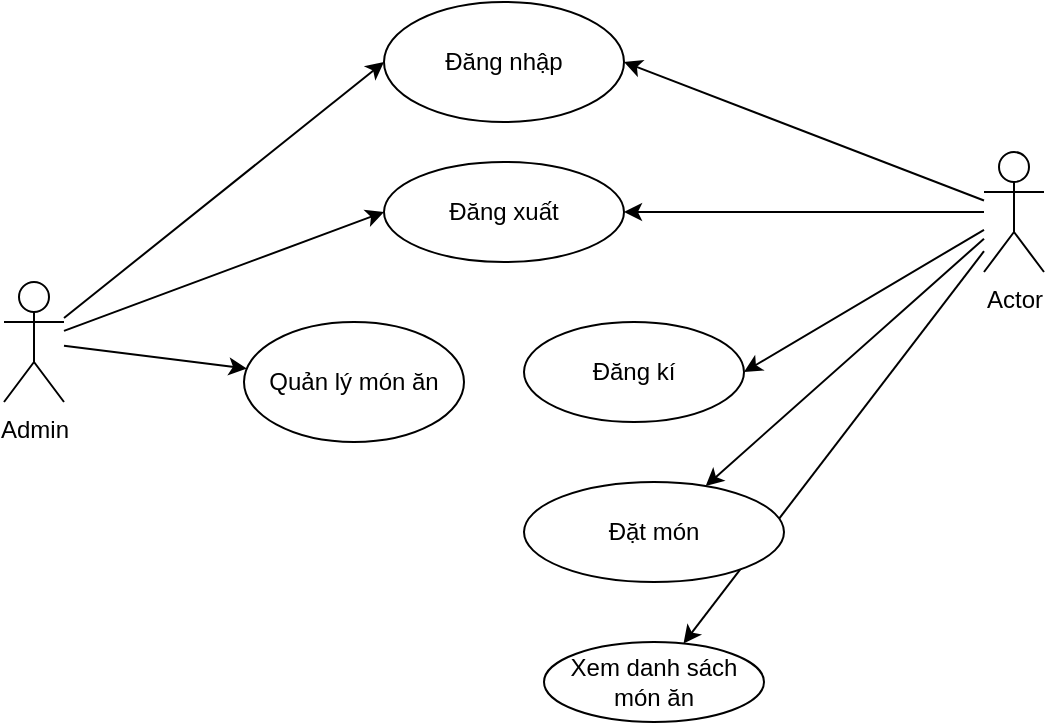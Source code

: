 <mxfile version="22.1.21" type="github" pages="6">
  <diagram name="Use case" id="mpMJyDYdaPoPcS2GBAiS">
    <mxGraphModel dx="654" dy="639" grid="1" gridSize="10" guides="1" tooltips="1" connect="1" arrows="1" fold="1" page="1" pageScale="1" pageWidth="827" pageHeight="1169" math="0" shadow="0">
      <root>
        <mxCell id="0" />
        <mxCell id="1" parent="0" />
        <mxCell id="nY-3NJ72iMNnkn_AkGez-4" style="rounded=0;orthogonalLoop=1;jettySize=auto;html=1;entryX=0;entryY=0.5;entryDx=0;entryDy=0;" edge="1" parent="1" source="nY-3NJ72iMNnkn_AkGez-1" target="nY-3NJ72iMNnkn_AkGez-3">
          <mxGeometry relative="1" as="geometry" />
        </mxCell>
        <mxCell id="nY-3NJ72iMNnkn_AkGez-6" style="rounded=0;orthogonalLoop=1;jettySize=auto;html=1;entryX=0;entryY=0.5;entryDx=0;entryDy=0;" edge="1" parent="1" source="nY-3NJ72iMNnkn_AkGez-1" target="nY-3NJ72iMNnkn_AkGez-5">
          <mxGeometry relative="1" as="geometry" />
        </mxCell>
        <mxCell id="nY-3NJ72iMNnkn_AkGez-8" style="rounded=0;orthogonalLoop=1;jettySize=auto;html=1;" edge="1" parent="1" source="nY-3NJ72iMNnkn_AkGez-1" target="nY-3NJ72iMNnkn_AkGez-7">
          <mxGeometry relative="1" as="geometry" />
        </mxCell>
        <mxCell id="nY-3NJ72iMNnkn_AkGez-1" value="Admin" style="shape=umlActor;verticalLabelPosition=bottom;verticalAlign=top;html=1;outlineConnect=0;" vertex="1" parent="1">
          <mxGeometry x="130" y="300" width="30" height="60" as="geometry" />
        </mxCell>
        <mxCell id="nY-3NJ72iMNnkn_AkGez-3" value="Đăng nhập" style="ellipse;whiteSpace=wrap;html=1;" vertex="1" parent="1">
          <mxGeometry x="320" y="160" width="120" height="60" as="geometry" />
        </mxCell>
        <mxCell id="nY-3NJ72iMNnkn_AkGez-5" value="Đăng xuất" style="ellipse;whiteSpace=wrap;html=1;" vertex="1" parent="1">
          <mxGeometry x="320" y="240" width="120" height="50" as="geometry" />
        </mxCell>
        <mxCell id="nY-3NJ72iMNnkn_AkGez-7" value="Quản lý món ăn" style="ellipse;whiteSpace=wrap;html=1;" vertex="1" parent="1">
          <mxGeometry x="250" y="320" width="110" height="60" as="geometry" />
        </mxCell>
        <mxCell id="nY-3NJ72iMNnkn_AkGez-12" style="rounded=0;orthogonalLoop=1;jettySize=auto;html=1;entryX=1;entryY=0.5;entryDx=0;entryDy=0;" edge="1" parent="1" source="nY-3NJ72iMNnkn_AkGez-11" target="nY-3NJ72iMNnkn_AkGez-3">
          <mxGeometry relative="1" as="geometry" />
        </mxCell>
        <mxCell id="nY-3NJ72iMNnkn_AkGez-13" style="edgeStyle=orthogonalEdgeStyle;rounded=0;orthogonalLoop=1;jettySize=auto;html=1;entryX=1;entryY=0.5;entryDx=0;entryDy=0;" edge="1" parent="1" source="nY-3NJ72iMNnkn_AkGez-11" target="nY-3NJ72iMNnkn_AkGez-5">
          <mxGeometry relative="1" as="geometry" />
        </mxCell>
        <mxCell id="nY-3NJ72iMNnkn_AkGez-15" style="rounded=0;orthogonalLoop=1;jettySize=auto;html=1;entryX=1;entryY=0.5;entryDx=0;entryDy=0;" edge="1" parent="1" source="nY-3NJ72iMNnkn_AkGez-11" target="nY-3NJ72iMNnkn_AkGez-14">
          <mxGeometry relative="1" as="geometry" />
        </mxCell>
        <mxCell id="nY-3NJ72iMNnkn_AkGez-17" style="rounded=0;orthogonalLoop=1;jettySize=auto;html=1;" edge="1" parent="1" source="nY-3NJ72iMNnkn_AkGez-11" target="nY-3NJ72iMNnkn_AkGez-16">
          <mxGeometry relative="1" as="geometry" />
        </mxCell>
        <mxCell id="nY-3NJ72iMNnkn_AkGez-19" style="rounded=0;orthogonalLoop=1;jettySize=auto;html=1;" edge="1" parent="1" source="nY-3NJ72iMNnkn_AkGez-11" target="nY-3NJ72iMNnkn_AkGez-18">
          <mxGeometry relative="1" as="geometry" />
        </mxCell>
        <mxCell id="nY-3NJ72iMNnkn_AkGez-11" value="Actor" style="shape=umlActor;verticalLabelPosition=bottom;verticalAlign=top;html=1;outlineConnect=0;" vertex="1" parent="1">
          <mxGeometry x="620" y="235" width="30" height="60" as="geometry" />
        </mxCell>
        <mxCell id="nY-3NJ72iMNnkn_AkGez-14" value="Đăng kí" style="ellipse;whiteSpace=wrap;html=1;" vertex="1" parent="1">
          <mxGeometry x="390" y="320" width="110" height="50" as="geometry" />
        </mxCell>
        <mxCell id="nY-3NJ72iMNnkn_AkGez-16" value="Đặt món" style="ellipse;whiteSpace=wrap;html=1;" vertex="1" parent="1">
          <mxGeometry x="390" y="400" width="130" height="50" as="geometry" />
        </mxCell>
        <mxCell id="nY-3NJ72iMNnkn_AkGez-18" value="Xem danh sách món ăn" style="ellipse;whiteSpace=wrap;html=1;" vertex="1" parent="1">
          <mxGeometry x="400" y="480" width="110" height="40" as="geometry" />
        </mxCell>
      </root>
    </mxGraphModel>
  </diagram>
  <diagram id="AqOxCdOA8mYvo1WmqbB1" name="Đăng nhập - Admin">
    <mxGraphModel dx="654" dy="639" grid="1" gridSize="10" guides="1" tooltips="1" connect="1" arrows="1" fold="1" page="1" pageScale="1" pageWidth="827" pageHeight="1169" math="0" shadow="0">
      <root>
        <mxCell id="0" />
        <mxCell id="1" parent="0" />
        <mxCell id="blza4ACzWi_TpB1lWASu-1" value="" style="ellipse;html=1;shape=startState;fillColor=#000000;strokeColor=#ff0000;" vertex="1" parent="1">
          <mxGeometry x="320" y="290" width="30" height="30" as="geometry" />
        </mxCell>
        <mxCell id="blza4ACzWi_TpB1lWASu-2" value="" style="edgeStyle=orthogonalEdgeStyle;html=1;verticalAlign=bottom;endArrow=open;endSize=8;strokeColor=#ff0000;rounded=0;" edge="1" source="blza4ACzWi_TpB1lWASu-1" parent="1" target="blza4ACzWi_TpB1lWASu-3">
          <mxGeometry relative="1" as="geometry">
            <mxPoint x="335" y="380" as="targetPoint" />
          </mxGeometry>
        </mxCell>
        <mxCell id="blza4ACzWi_TpB1lWASu-5" value="" style="edgeStyle=orthogonalEdgeStyle;rounded=0;orthogonalLoop=1;jettySize=auto;html=1;" edge="1" parent="1" source="blza4ACzWi_TpB1lWASu-3" target="blza4ACzWi_TpB1lWASu-4">
          <mxGeometry relative="1" as="geometry" />
        </mxCell>
        <mxCell id="blza4ACzWi_TpB1lWASu-3" value="Nhập tài khoản và mật khẩu" style="rounded=1;whiteSpace=wrap;html=1;" vertex="1" parent="1">
          <mxGeometry x="275" y="400" width="120" height="60" as="geometry" />
        </mxCell>
        <mxCell id="blza4ACzWi_TpB1lWASu-7" value="" style="edgeStyle=orthogonalEdgeStyle;rounded=0;orthogonalLoop=1;jettySize=auto;html=1;" edge="1" parent="1" source="blza4ACzWi_TpB1lWASu-4" target="blza4ACzWi_TpB1lWASu-6">
          <mxGeometry relative="1" as="geometry" />
        </mxCell>
        <mxCell id="blza4ACzWi_TpB1lWASu-10" value="Sai" style="edgeLabel;html=1;align=center;verticalAlign=middle;resizable=0;points=[];" vertex="1" connectable="0" parent="blza4ACzWi_TpB1lWASu-7">
          <mxGeometry x="-0.148" y="-1" relative="1" as="geometry">
            <mxPoint as="offset" />
          </mxGeometry>
        </mxCell>
        <mxCell id="blza4ACzWi_TpB1lWASu-12" style="edgeStyle=orthogonalEdgeStyle;rounded=0;orthogonalLoop=1;jettySize=auto;html=1;" edge="1" parent="1" source="blza4ACzWi_TpB1lWASu-4" target="blza4ACzWi_TpB1lWASu-11">
          <mxGeometry relative="1" as="geometry" />
        </mxCell>
        <mxCell id="blza4ACzWi_TpB1lWASu-13" value="Đúng" style="edgeLabel;html=1;align=center;verticalAlign=middle;resizable=0;points=[];" vertex="1" connectable="0" parent="blza4ACzWi_TpB1lWASu-12">
          <mxGeometry x="-0.089" relative="1" as="geometry">
            <mxPoint as="offset" />
          </mxGeometry>
        </mxCell>
        <mxCell id="blza4ACzWi_TpB1lWASu-4" value="" style="rhombus;whiteSpace=wrap;html=1;" vertex="1" parent="1">
          <mxGeometry x="295" y="520" width="80" height="80" as="geometry" />
        </mxCell>
        <mxCell id="blza4ACzWi_TpB1lWASu-8" style="rounded=0;orthogonalLoop=1;jettySize=auto;html=1;entryX=1;entryY=0.5;entryDx=0;entryDy=0;" edge="1" parent="1" source="blza4ACzWi_TpB1lWASu-6" target="blza4ACzWi_TpB1lWASu-3">
          <mxGeometry relative="1" as="geometry" />
        </mxCell>
        <mxCell id="blza4ACzWi_TpB1lWASu-6" value="Hiển thị thông báo yêu cầu đăng nhập lại" style="rounded=1;whiteSpace=wrap;html=1;" vertex="1" parent="1">
          <mxGeometry x="490" y="530" width="120" height="60" as="geometry" />
        </mxCell>
        <mxCell id="blza4ACzWi_TpB1lWASu-15" style="edgeStyle=orthogonalEdgeStyle;rounded=0;orthogonalLoop=1;jettySize=auto;html=1;" edge="1" parent="1" source="blza4ACzWi_TpB1lWASu-11" target="blza4ACzWi_TpB1lWASu-14">
          <mxGeometry relative="1" as="geometry" />
        </mxCell>
        <mxCell id="blza4ACzWi_TpB1lWASu-11" value="Hiện trang home admin" style="rounded=1;whiteSpace=wrap;html=1;" vertex="1" parent="1">
          <mxGeometry x="275" y="690" width="120" height="60" as="geometry" />
        </mxCell>
        <mxCell id="blza4ACzWi_TpB1lWASu-14" value="" style="ellipse;html=1;shape=endState;fillColor=#000000;strokeColor=#ff0000;" vertex="1" parent="1">
          <mxGeometry x="570" y="705" width="30" height="30" as="geometry" />
        </mxCell>
      </root>
    </mxGraphModel>
  </diagram>
  <diagram id="J2IuV96Kv4DJBF7Jc1JT" name="Đăng nhập - User">
    <mxGraphModel dx="654" dy="639" grid="1" gridSize="10" guides="1" tooltips="1" connect="1" arrows="1" fold="1" page="1" pageScale="1" pageWidth="827" pageHeight="1169" math="0" shadow="0">
      <root>
        <mxCell id="0" />
        <mxCell id="1" parent="0" />
        <mxCell id="LABqQh0dxuONPyVLqwXV-1" value="" style="ellipse;html=1;shape=startState;fillColor=#000000;strokeColor=#ff0000;" vertex="1" parent="1">
          <mxGeometry x="320" y="290" width="30" height="30" as="geometry" />
        </mxCell>
        <mxCell id="LABqQh0dxuONPyVLqwXV-2" value="" style="edgeStyle=orthogonalEdgeStyle;html=1;verticalAlign=bottom;endArrow=open;endSize=8;strokeColor=#ff0000;rounded=0;" edge="1" parent="1" source="LABqQh0dxuONPyVLqwXV-1" target="LABqQh0dxuONPyVLqwXV-4">
          <mxGeometry relative="1" as="geometry">
            <mxPoint x="335" y="380" as="targetPoint" />
          </mxGeometry>
        </mxCell>
        <mxCell id="LABqQh0dxuONPyVLqwXV-3" value="" style="edgeStyle=orthogonalEdgeStyle;rounded=0;orthogonalLoop=1;jettySize=auto;html=1;" edge="1" parent="1" source="LABqQh0dxuONPyVLqwXV-4" target="LABqQh0dxuONPyVLqwXV-9">
          <mxGeometry relative="1" as="geometry" />
        </mxCell>
        <mxCell id="LABqQh0dxuONPyVLqwXV-4" value="Nhập email và mật khẩu" style="rounded=1;whiteSpace=wrap;html=1;" vertex="1" parent="1">
          <mxGeometry x="275" y="400" width="120" height="60" as="geometry" />
        </mxCell>
        <mxCell id="LABqQh0dxuONPyVLqwXV-5" value="" style="edgeStyle=orthogonalEdgeStyle;rounded=0;orthogonalLoop=1;jettySize=auto;html=1;" edge="1" parent="1" source="LABqQh0dxuONPyVLqwXV-9" target="LABqQh0dxuONPyVLqwXV-11">
          <mxGeometry relative="1" as="geometry" />
        </mxCell>
        <mxCell id="LABqQh0dxuONPyVLqwXV-6" value="Sai" style="edgeLabel;html=1;align=center;verticalAlign=middle;resizable=0;points=[];" vertex="1" connectable="0" parent="LABqQh0dxuONPyVLqwXV-5">
          <mxGeometry x="-0.148" y="-1" relative="1" as="geometry">
            <mxPoint as="offset" />
          </mxGeometry>
        </mxCell>
        <mxCell id="LABqQh0dxuONPyVLqwXV-7" style="edgeStyle=orthogonalEdgeStyle;rounded=0;orthogonalLoop=1;jettySize=auto;html=1;" edge="1" parent="1" source="LABqQh0dxuONPyVLqwXV-9" target="LABqQh0dxuONPyVLqwXV-13">
          <mxGeometry relative="1" as="geometry" />
        </mxCell>
        <mxCell id="LABqQh0dxuONPyVLqwXV-8" value="Đúng" style="edgeLabel;html=1;align=center;verticalAlign=middle;resizable=0;points=[];" vertex="1" connectable="0" parent="LABqQh0dxuONPyVLqwXV-7">
          <mxGeometry x="-0.089" relative="1" as="geometry">
            <mxPoint as="offset" />
          </mxGeometry>
        </mxCell>
        <mxCell id="LABqQh0dxuONPyVLqwXV-9" value="" style="rhombus;whiteSpace=wrap;html=1;" vertex="1" parent="1">
          <mxGeometry x="295" y="520" width="80" height="80" as="geometry" />
        </mxCell>
        <mxCell id="LABqQh0dxuONPyVLqwXV-10" style="rounded=0;orthogonalLoop=1;jettySize=auto;html=1;entryX=1;entryY=0.5;entryDx=0;entryDy=0;" edge="1" parent="1" source="LABqQh0dxuONPyVLqwXV-11" target="LABqQh0dxuONPyVLqwXV-4">
          <mxGeometry relative="1" as="geometry" />
        </mxCell>
        <mxCell id="LABqQh0dxuONPyVLqwXV-11" value="Hiển thị thông báo yêu cầu đăng nhập lại" style="rounded=1;whiteSpace=wrap;html=1;" vertex="1" parent="1">
          <mxGeometry x="490" y="530" width="120" height="60" as="geometry" />
        </mxCell>
        <mxCell id="LABqQh0dxuONPyVLqwXV-12" style="edgeStyle=orthogonalEdgeStyle;rounded=0;orthogonalLoop=1;jettySize=auto;html=1;" edge="1" parent="1" source="LABqQh0dxuONPyVLqwXV-13" target="LABqQh0dxuONPyVLqwXV-14">
          <mxGeometry relative="1" as="geometry" />
        </mxCell>
        <mxCell id="LABqQh0dxuONPyVLqwXV-13" value="Hiện trang home" style="rounded=1;whiteSpace=wrap;html=1;" vertex="1" parent="1">
          <mxGeometry x="275" y="690" width="120" height="60" as="geometry" />
        </mxCell>
        <mxCell id="LABqQh0dxuONPyVLqwXV-14" value="" style="ellipse;html=1;shape=endState;fillColor=#000000;strokeColor=#ff0000;" vertex="1" parent="1">
          <mxGeometry x="570" y="705" width="30" height="30" as="geometry" />
        </mxCell>
      </root>
    </mxGraphModel>
  </diagram>
  <diagram id="S1aZoxgn7TNz9Jy71Mcq" name="Mua hàng">
    <mxGraphModel dx="654" dy="639" grid="1" gridSize="10" guides="1" tooltips="1" connect="1" arrows="1" fold="1" page="1" pageScale="1" pageWidth="827" pageHeight="1169" math="0" shadow="0">
      <root>
        <mxCell id="0" />
        <mxCell id="1" parent="0" />
        <mxCell id="FfBR_pvS5pqYWKKcwoe9-2" value="" style="ellipse;html=1;shape=startState;fillColor=#000000;strokeColor=#ff0000;" vertex="1" parent="1">
          <mxGeometry x="320" y="290" width="30" height="30" as="geometry" />
        </mxCell>
        <mxCell id="FfBR_pvS5pqYWKKcwoe9-3" value="" style="html=1;verticalAlign=bottom;endArrow=open;endSize=8;strokeColor=#ff0000;rounded=0;" edge="1" source="FfBR_pvS5pqYWKKcwoe9-2" parent="1" target="FfBR_pvS5pqYWKKcwoe9-4">
          <mxGeometry relative="1" as="geometry">
            <mxPoint x="335" y="380" as="targetPoint" />
          </mxGeometry>
        </mxCell>
        <mxCell id="FfBR_pvS5pqYWKKcwoe9-6" value="" style="edgeStyle=orthogonalEdgeStyle;rounded=0;orthogonalLoop=1;jettySize=auto;html=1;" edge="1" parent="1" source="FfBR_pvS5pqYWKKcwoe9-4" target="FfBR_pvS5pqYWKKcwoe9-5">
          <mxGeometry relative="1" as="geometry" />
        </mxCell>
        <mxCell id="FfBR_pvS5pqYWKKcwoe9-4" value="Chọn món ăn" style="rounded=1;whiteSpace=wrap;html=1;" vertex="1" parent="1">
          <mxGeometry x="275" y="380" width="120" height="60" as="geometry" />
        </mxCell>
        <mxCell id="FfBR_pvS5pqYWKKcwoe9-8" value="" style="edgeStyle=orthogonalEdgeStyle;rounded=0;orthogonalLoop=1;jettySize=auto;html=1;" edge="1" parent="1" source="FfBR_pvS5pqYWKKcwoe9-5" target="FfBR_pvS5pqYWKKcwoe9-7">
          <mxGeometry relative="1" as="geometry" />
        </mxCell>
        <mxCell id="FfBR_pvS5pqYWKKcwoe9-10" value="" style="edgeStyle=orthogonalEdgeStyle;rounded=0;orthogonalLoop=1;jettySize=auto;html=1;" edge="1" parent="1" source="FfBR_pvS5pqYWKKcwoe9-5" target="FfBR_pvS5pqYWKKcwoe9-9">
          <mxGeometry relative="1" as="geometry" />
        </mxCell>
        <mxCell id="FfBR_pvS5pqYWKKcwoe9-5" value="" style="rhombus;whiteSpace=wrap;html=1;rounded=1;" vertex="1" parent="1">
          <mxGeometry x="295" y="510" width="80" height="80" as="geometry" />
        </mxCell>
        <mxCell id="FfBR_pvS5pqYWKKcwoe9-7" value="Hiển thị thông báo lỗi&amp;nbsp;" style="whiteSpace=wrap;html=1;rounded=1;" vertex="1" parent="1">
          <mxGeometry x="435" y="520" width="120" height="60" as="geometry" />
        </mxCell>
        <mxCell id="FfBR_pvS5pqYWKKcwoe9-12" value="" style="edgeStyle=orthogonalEdgeStyle;rounded=0;orthogonalLoop=1;jettySize=auto;html=1;" edge="1" parent="1" source="FfBR_pvS5pqYWKKcwoe9-9" target="FfBR_pvS5pqYWKKcwoe9-11">
          <mxGeometry relative="1" as="geometry" />
        </mxCell>
        <mxCell id="FfBR_pvS5pqYWKKcwoe9-9" value="Hiển thị món ăn và chọn số lượng món ăn" style="whiteSpace=wrap;html=1;rounded=1;" vertex="1" parent="1">
          <mxGeometry x="275" y="680" width="120" height="60" as="geometry" />
        </mxCell>
        <mxCell id="FfBR_pvS5pqYWKKcwoe9-14" value="" style="edgeStyle=orthogonalEdgeStyle;rounded=0;orthogonalLoop=1;jettySize=auto;html=1;" edge="1" parent="1" source="FfBR_pvS5pqYWKKcwoe9-11" target="FfBR_pvS5pqYWKKcwoe9-13">
          <mxGeometry relative="1" as="geometry" />
        </mxCell>
        <mxCell id="FfBR_pvS5pqYWKKcwoe9-11" value="Chọn thêm vào giỏ hàng" style="whiteSpace=wrap;html=1;rounded=1;" vertex="1" parent="1">
          <mxGeometry x="475" y="680" width="120" height="60" as="geometry" />
        </mxCell>
        <mxCell id="FfBR_pvS5pqYWKKcwoe9-18" style="edgeStyle=orthogonalEdgeStyle;rounded=0;orthogonalLoop=1;jettySize=auto;html=1;" edge="1" parent="1" source="FfBR_pvS5pqYWKKcwoe9-13" target="FfBR_pvS5pqYWKKcwoe9-17">
          <mxGeometry relative="1" as="geometry" />
        </mxCell>
        <mxCell id="FfBR_pvS5pqYWKKcwoe9-13" value="Cập nhập cơ sở dữ liệu và gửi về mail của người dùng" style="whiteSpace=wrap;html=1;rounded=1;" vertex="1" parent="1">
          <mxGeometry x="675" y="680" width="120" height="60" as="geometry" />
        </mxCell>
        <mxCell id="FfBR_pvS5pqYWKKcwoe9-17" value="" style="ellipse;html=1;shape=endState;fillColor=#000000;strokeColor=#ff0000;" vertex="1" parent="1">
          <mxGeometry x="880" y="695" width="30" height="30" as="geometry" />
        </mxCell>
      </root>
    </mxGraphModel>
  </diagram>
  <diagram id="Um-kqCMkxhjMI-4gIRbX" name="Quản lý bán hàng - Admin">
    <mxGraphModel dx="654" dy="639" grid="1" gridSize="10" guides="1" tooltips="1" connect="1" arrows="1" fold="1" page="1" pageScale="1" pageWidth="827" pageHeight="1169" math="0" shadow="0">
      <root>
        <mxCell id="0" />
        <mxCell id="1" parent="0" />
        <mxCell id="TJPmwaxhPKPdQd6E5Csd-1" value="" style="ellipse;html=1;shape=startState;fillColor=#000000;strokeColor=#ff0000;" vertex="1" parent="1">
          <mxGeometry x="320" y="290" width="30" height="30" as="geometry" />
        </mxCell>
        <mxCell id="TJPmwaxhPKPdQd6E5Csd-2" value="" style="edgeStyle=orthogonalEdgeStyle;html=1;verticalAlign=bottom;endArrow=open;endSize=8;strokeColor=#ff0000;rounded=0;" edge="1" source="TJPmwaxhPKPdQd6E5Csd-1" parent="1">
          <mxGeometry relative="1" as="geometry">
            <mxPoint x="335" y="380" as="targetPoint" />
          </mxGeometry>
        </mxCell>
        <mxCell id="TEuCXCx16BFqfz3sX_R1-2" value="" style="edgeStyle=orthogonalEdgeStyle;rounded=0;orthogonalLoop=1;jettySize=auto;html=1;exitX=0.5;exitY=0;exitDx=0;exitDy=0;" edge="1" parent="1" source="TEuCXCx16BFqfz3sX_R1-1" target="TJPmwaxhPKPdQd6E5Csd-1">
          <mxGeometry relative="1" as="geometry" />
        </mxCell>
        <mxCell id="TEuCXCx16BFqfz3sX_R1-5" value="" style="edgeStyle=orthogonalEdgeStyle;rounded=0;orthogonalLoop=1;jettySize=auto;html=1;" edge="1" parent="1" source="TEuCXCx16BFqfz3sX_R1-1" target="TEuCXCx16BFqfz3sX_R1-3">
          <mxGeometry relative="1" as="geometry" />
        </mxCell>
        <mxCell id="TEuCXCx16BFqfz3sX_R1-1" value="Truy Cập Add Food" style="rounded=1;whiteSpace=wrap;html=1;" vertex="1" parent="1">
          <mxGeometry x="275" y="380" width="120" height="60" as="geometry" />
        </mxCell>
        <mxCell id="TEuCXCx16BFqfz3sX_R1-7" value="" style="rounded=0;orthogonalLoop=1;jettySize=auto;html=1;" edge="1" parent="1" source="TEuCXCx16BFqfz3sX_R1-3" target="TEuCXCx16BFqfz3sX_R1-6">
          <mxGeometry relative="1" as="geometry" />
        </mxCell>
        <mxCell id="TEuCXCx16BFqfz3sX_R1-3" value="Thêm món ăn" style="rounded=1;whiteSpace=wrap;html=1;" vertex="1" parent="1">
          <mxGeometry x="450" y="380" width="120" height="60" as="geometry" />
        </mxCell>
        <mxCell id="TEuCXCx16BFqfz3sX_R1-9" value="" style="edgeStyle=orthogonalEdgeStyle;rounded=0;orthogonalLoop=1;jettySize=auto;html=1;" edge="1" parent="1" source="TEuCXCx16BFqfz3sX_R1-6" target="TEuCXCx16BFqfz3sX_R1-8">
          <mxGeometry relative="1" as="geometry" />
        </mxCell>
        <mxCell id="TEuCXCx16BFqfz3sX_R1-11" value="Sai" style="edgeLabel;html=1;align=center;verticalAlign=middle;resizable=0;points=[];" vertex="1" connectable="0" parent="TEuCXCx16BFqfz3sX_R1-9">
          <mxGeometry x="-0.275" y="-3" relative="1" as="geometry">
            <mxPoint as="offset" />
          </mxGeometry>
        </mxCell>
        <mxCell id="TEuCXCx16BFqfz3sX_R1-13" style="rounded=0;orthogonalLoop=1;jettySize=auto;html=1;entryX=0;entryY=0.5;entryDx=0;entryDy=0;" edge="1" parent="1" source="TEuCXCx16BFqfz3sX_R1-6" target="TEuCXCx16BFqfz3sX_R1-12">
          <mxGeometry relative="1" as="geometry" />
        </mxCell>
        <mxCell id="TEuCXCx16BFqfz3sX_R1-16" value="Đúng" style="edgeLabel;html=1;align=center;verticalAlign=middle;resizable=0;points=[];" vertex="1" connectable="0" parent="TEuCXCx16BFqfz3sX_R1-13">
          <mxGeometry x="-0.032" relative="1" as="geometry">
            <mxPoint as="offset" />
          </mxGeometry>
        </mxCell>
        <mxCell id="TEuCXCx16BFqfz3sX_R1-6" value="" style="rhombus;whiteSpace=wrap;html=1;rounded=1;" vertex="1" parent="1">
          <mxGeometry x="290" y="520" width="80" height="80" as="geometry" />
        </mxCell>
        <mxCell id="TEuCXCx16BFqfz3sX_R1-10" value="" style="edgeStyle=orthogonalEdgeStyle;rounded=0;orthogonalLoop=1;jettySize=auto;html=1;" edge="1" parent="1" source="TEuCXCx16BFqfz3sX_R1-8" target="TEuCXCx16BFqfz3sX_R1-3">
          <mxGeometry relative="1" as="geometry" />
        </mxCell>
        <mxCell id="TEuCXCx16BFqfz3sX_R1-8" value="Hiển thị thông báo lỗi và yêu cầu nhập lại" style="rounded=1;whiteSpace=wrap;html=1;" vertex="1" parent="1">
          <mxGeometry x="450" y="530" width="120" height="60" as="geometry" />
        </mxCell>
        <mxCell id="TEuCXCx16BFqfz3sX_R1-15" value="" style="edgeStyle=orthogonalEdgeStyle;rounded=0;orthogonalLoop=1;jettySize=auto;html=1;" edge="1" parent="1" source="TEuCXCx16BFqfz3sX_R1-12" target="TEuCXCx16BFqfz3sX_R1-14">
          <mxGeometry relative="1" as="geometry" />
        </mxCell>
        <mxCell id="TEuCXCx16BFqfz3sX_R1-12" value="Cập nhập lên cơ sơ dữ liệu" style="rounded=1;whiteSpace=wrap;html=1;" vertex="1" parent="1">
          <mxGeometry x="440" y="650" width="120" height="60" as="geometry" />
        </mxCell>
        <mxCell id="TEuCXCx16BFqfz3sX_R1-14" value="" style="ellipse;html=1;shape=endState;fillColor=#000000;strokeColor=#ff0000;" vertex="1" parent="1">
          <mxGeometry x="640" y="665" width="30" height="30" as="geometry" />
        </mxCell>
      </root>
    </mxGraphModel>
  </diagram>
  <diagram id="1nEs5LhubUAWL1hcMOep" name="Trang-6">
    <mxGraphModel dx="654" dy="639" grid="1" gridSize="10" guides="1" tooltips="1" connect="1" arrows="1" fold="1" page="1" pageScale="1" pageWidth="827" pageHeight="1169" math="0" shadow="0">
      <root>
        <mxCell id="0" />
        <mxCell id="1" parent="0" />
        <mxCell id="clm8K3OpUWySF_aofJNd-1" value="" style="ellipse;html=1;shape=startState;fillColor=#000000;strokeColor=#ff0000;" vertex="1" parent="1">
          <mxGeometry x="320" y="290" width="30" height="30" as="geometry" />
        </mxCell>
        <mxCell id="clm8K3OpUWySF_aofJNd-2" value="" style="edgeStyle=orthogonalEdgeStyle;html=1;verticalAlign=bottom;endArrow=open;endSize=8;strokeColor=#ff0000;rounded=0;" edge="1" parent="1" source="clm8K3OpUWySF_aofJNd-1">
          <mxGeometry relative="1" as="geometry">
            <mxPoint x="335" y="380" as="targetPoint" />
          </mxGeometry>
        </mxCell>
        <mxCell id="clm8K3OpUWySF_aofJNd-3" value="" style="edgeStyle=orthogonalEdgeStyle;rounded=0;orthogonalLoop=1;jettySize=auto;html=1;exitX=0.5;exitY=0;exitDx=0;exitDy=0;" edge="1" parent="1" source="clm8K3OpUWySF_aofJNd-5" target="clm8K3OpUWySF_aofJNd-1">
          <mxGeometry relative="1" as="geometry" />
        </mxCell>
        <mxCell id="clm8K3OpUWySF_aofJNd-4" value="" style="edgeStyle=orthogonalEdgeStyle;rounded=0;orthogonalLoop=1;jettySize=auto;html=1;" edge="1" parent="1" source="clm8K3OpUWySF_aofJNd-5" target="clm8K3OpUWySF_aofJNd-7">
          <mxGeometry relative="1" as="geometry" />
        </mxCell>
        <mxCell id="clm8K3OpUWySF_aofJNd-5" value="Truy Cập See Food" style="rounded=1;whiteSpace=wrap;html=1;" vertex="1" parent="1">
          <mxGeometry x="275" y="380" width="120" height="60" as="geometry" />
        </mxCell>
        <mxCell id="clm8K3OpUWySF_aofJNd-6" value="" style="rounded=0;orthogonalLoop=1;jettySize=auto;html=1;" edge="1" parent="1" source="clm8K3OpUWySF_aofJNd-7" target="clm8K3OpUWySF_aofJNd-12">
          <mxGeometry relative="1" as="geometry" />
        </mxCell>
        <mxCell id="clm8K3OpUWySF_aofJNd-7" value="Sửa và Xoá món ăn" style="rounded=1;whiteSpace=wrap;html=1;" vertex="1" parent="1">
          <mxGeometry x="450" y="380" width="120" height="60" as="geometry" />
        </mxCell>
        <mxCell id="clm8K3OpUWySF_aofJNd-8" value="" style="edgeStyle=orthogonalEdgeStyle;rounded=0;orthogonalLoop=1;jettySize=auto;html=1;" edge="1" parent="1" source="clm8K3OpUWySF_aofJNd-12" target="clm8K3OpUWySF_aofJNd-14">
          <mxGeometry relative="1" as="geometry" />
        </mxCell>
        <mxCell id="clm8K3OpUWySF_aofJNd-9" value="Sai" style="edgeLabel;html=1;align=center;verticalAlign=middle;resizable=0;points=[];" vertex="1" connectable="0" parent="clm8K3OpUWySF_aofJNd-8">
          <mxGeometry x="-0.275" y="-3" relative="1" as="geometry">
            <mxPoint as="offset" />
          </mxGeometry>
        </mxCell>
        <mxCell id="clm8K3OpUWySF_aofJNd-10" style="rounded=0;orthogonalLoop=1;jettySize=auto;html=1;entryX=0;entryY=0.5;entryDx=0;entryDy=0;" edge="1" parent="1" source="clm8K3OpUWySF_aofJNd-12" target="clm8K3OpUWySF_aofJNd-16">
          <mxGeometry relative="1" as="geometry" />
        </mxCell>
        <mxCell id="clm8K3OpUWySF_aofJNd-11" value="Đúng" style="edgeLabel;html=1;align=center;verticalAlign=middle;resizable=0;points=[];" vertex="1" connectable="0" parent="clm8K3OpUWySF_aofJNd-10">
          <mxGeometry x="-0.032" relative="1" as="geometry">
            <mxPoint as="offset" />
          </mxGeometry>
        </mxCell>
        <mxCell id="clm8K3OpUWySF_aofJNd-12" value="" style="rhombus;whiteSpace=wrap;html=1;rounded=1;" vertex="1" parent="1">
          <mxGeometry x="290" y="520" width="80" height="80" as="geometry" />
        </mxCell>
        <mxCell id="clm8K3OpUWySF_aofJNd-13" value="" style="edgeStyle=orthogonalEdgeStyle;rounded=0;orthogonalLoop=1;jettySize=auto;html=1;" edge="1" parent="1" source="clm8K3OpUWySF_aofJNd-14" target="clm8K3OpUWySF_aofJNd-7">
          <mxGeometry relative="1" as="geometry" />
        </mxCell>
        <mxCell id="clm8K3OpUWySF_aofJNd-14" value="Hiển thị thông báo lỗi và yêu cầu nhập lại" style="rounded=1;whiteSpace=wrap;html=1;" vertex="1" parent="1">
          <mxGeometry x="450" y="530" width="120" height="60" as="geometry" />
        </mxCell>
        <mxCell id="clm8K3OpUWySF_aofJNd-15" value="" style="edgeStyle=orthogonalEdgeStyle;rounded=0;orthogonalLoop=1;jettySize=auto;html=1;" edge="1" parent="1" source="clm8K3OpUWySF_aofJNd-16" target="clm8K3OpUWySF_aofJNd-17">
          <mxGeometry relative="1" as="geometry" />
        </mxCell>
        <mxCell id="clm8K3OpUWySF_aofJNd-16" value="Cập nhập lên cơ sơ dữ liệu" style="rounded=1;whiteSpace=wrap;html=1;" vertex="1" parent="1">
          <mxGeometry x="440" y="650" width="120" height="60" as="geometry" />
        </mxCell>
        <mxCell id="clm8K3OpUWySF_aofJNd-17" value="" style="ellipse;html=1;shape=endState;fillColor=#000000;strokeColor=#ff0000;" vertex="1" parent="1">
          <mxGeometry x="640" y="665" width="30" height="30" as="geometry" />
        </mxCell>
      </root>
    </mxGraphModel>
  </diagram>
</mxfile>
